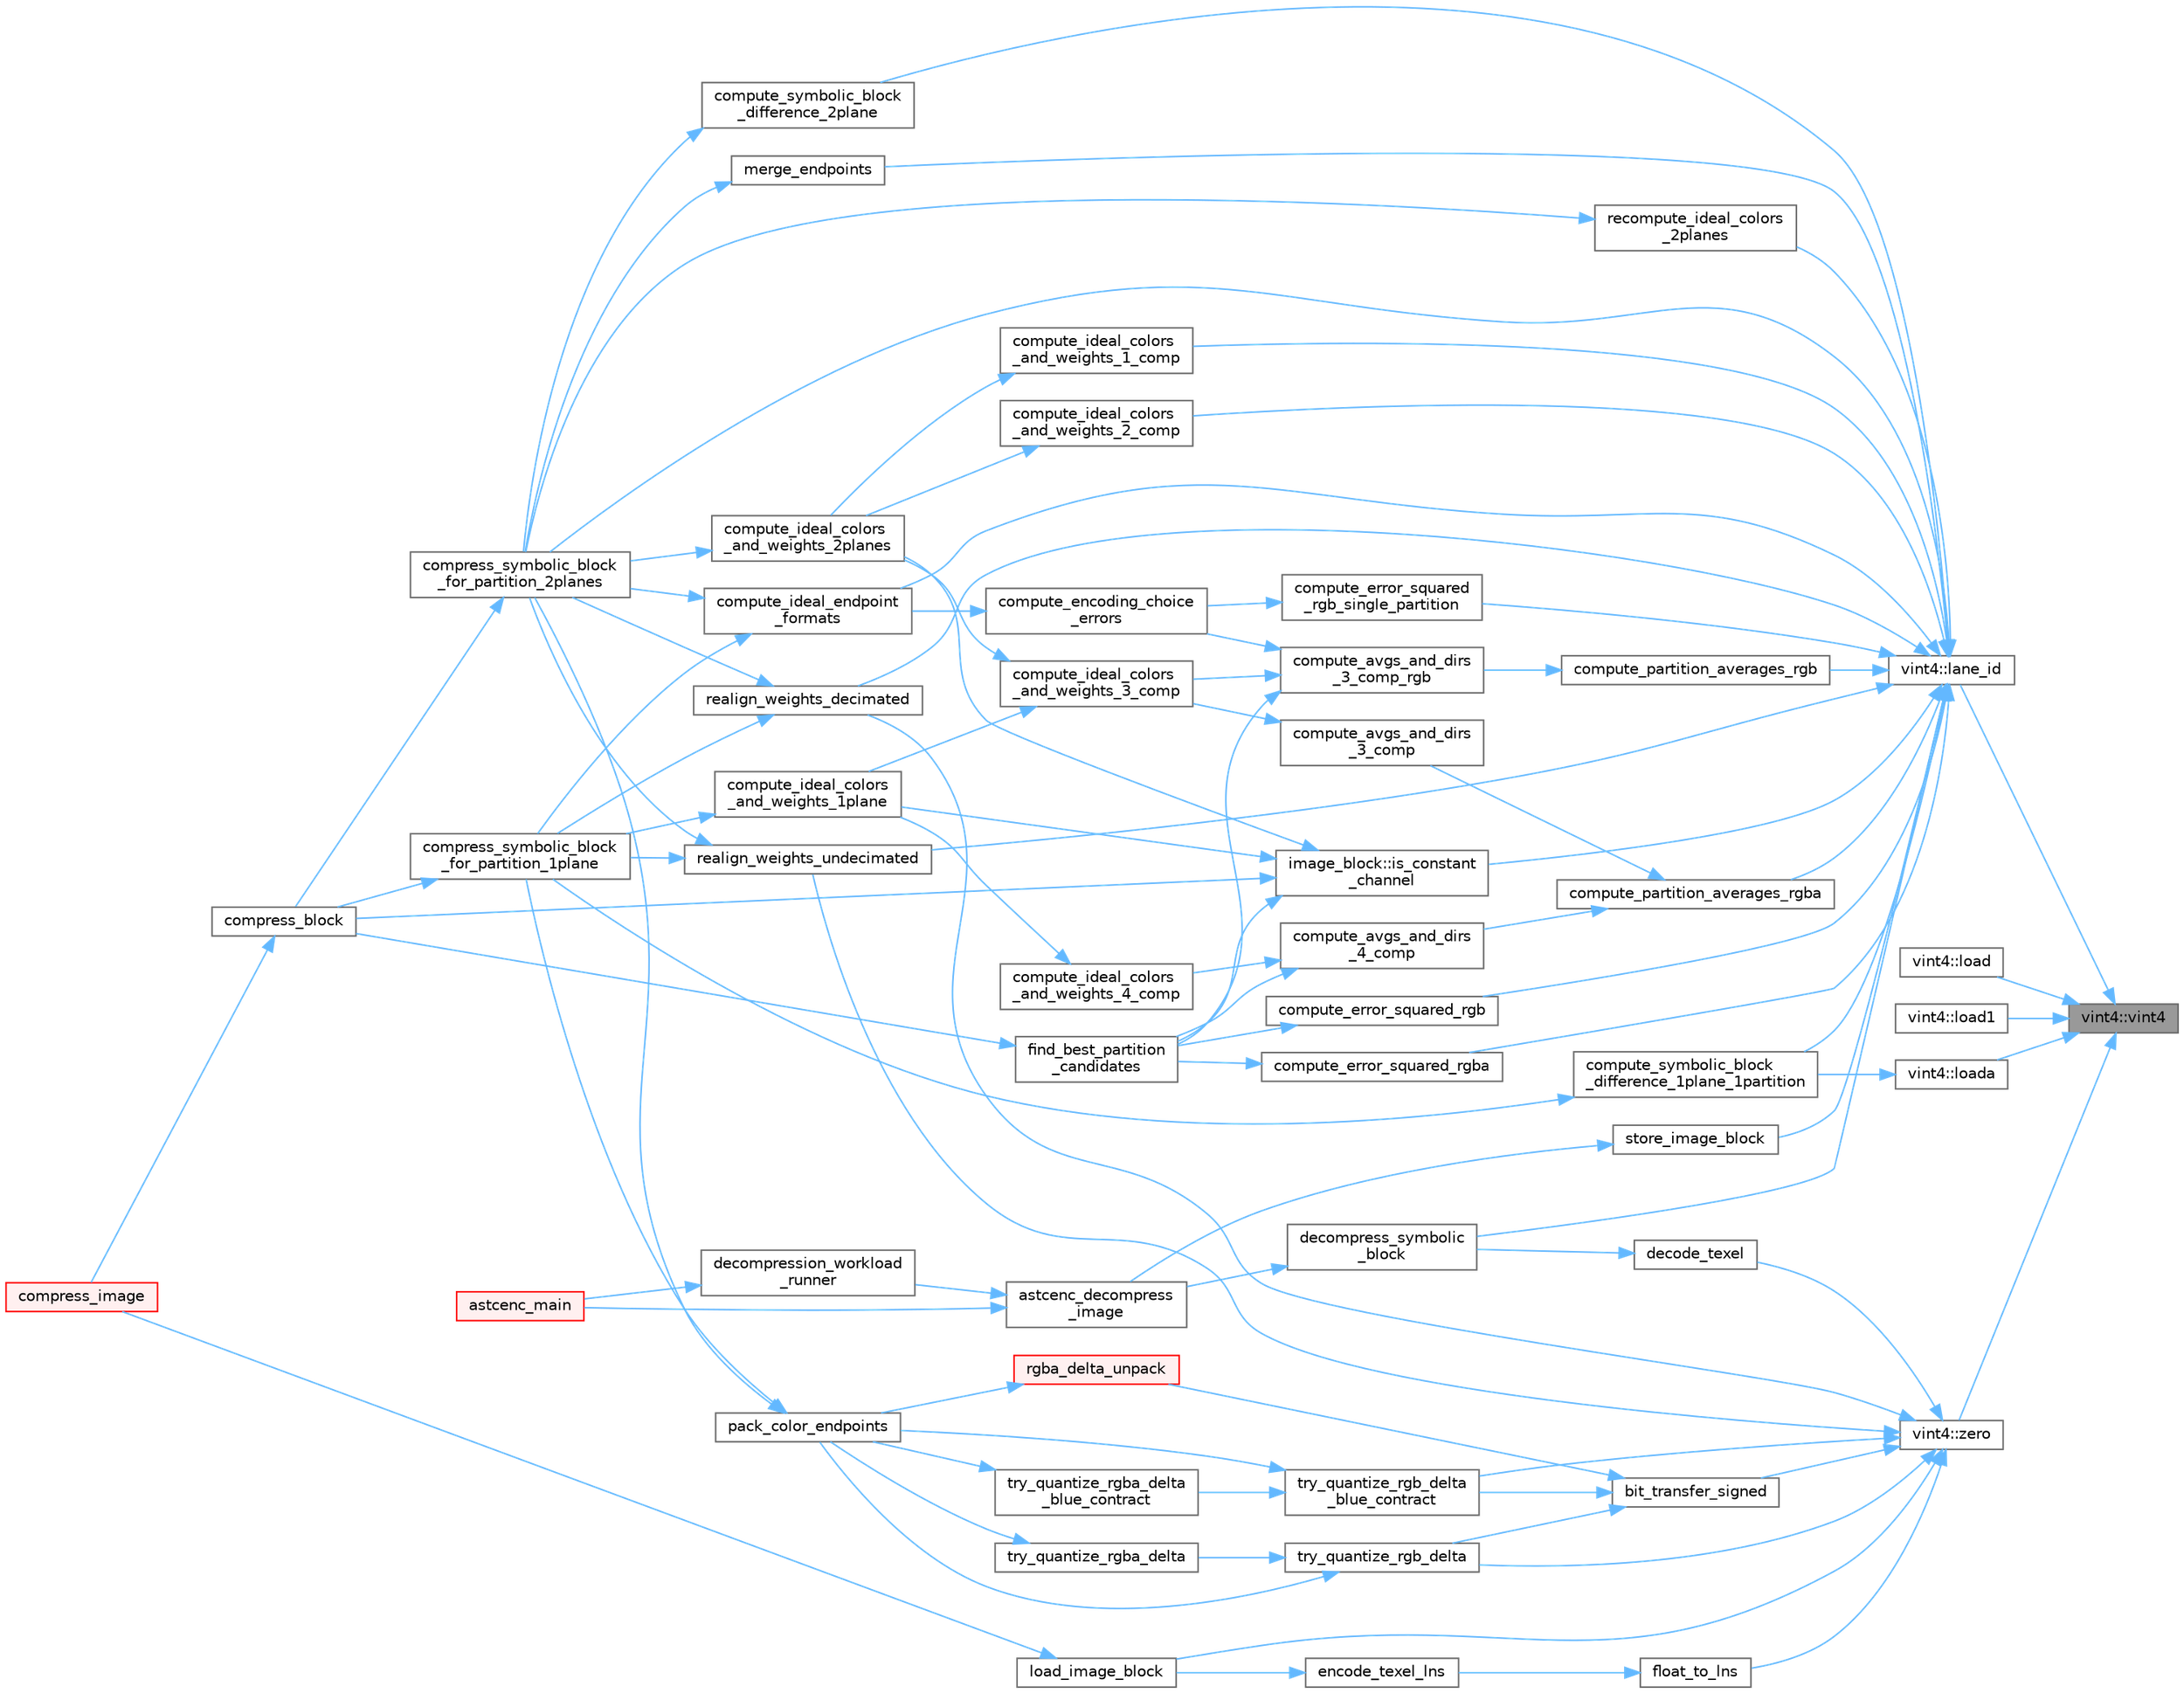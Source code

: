 digraph "vint4::vint4"
{
 // LATEX_PDF_SIZE
  bgcolor="transparent";
  edge [fontname=Helvetica,fontsize=10,labelfontname=Helvetica,labelfontsize=10];
  node [fontname=Helvetica,fontsize=10,shape=box,height=0.2,width=0.4];
  rankdir="RL";
  Node1 [id="Node000001",label="vint4::vint4",height=0.2,width=0.4,color="gray40", fillcolor="grey60", style="filled", fontcolor="black",tooltip="Construct from zero-initialized value."];
  Node1 -> Node2 [id="edge92_Node000001_Node000002",dir="back",color="steelblue1",style="solid",tooltip=" "];
  Node2 [id="Node000002",label="vint4::lane_id",height=0.2,width=0.4,color="grey40", fillcolor="white", style="filled",URL="$structvint4.html#a21e3d111e37da1aaaeb5ba21a831c863",tooltip="Factory that returns a vector containing the lane IDs."];
  Node2 -> Node3 [id="edge93_Node000002_Node000003",dir="back",color="steelblue1",style="solid",tooltip=" "];
  Node3 [id="Node000003",label="compress_symbolic_block\l_for_partition_2planes",height=0.2,width=0.4,color="grey40", fillcolor="white", style="filled",URL="$astcenc__compress__symbolic_8cpp.html#af11a976c8ea386db054bef472ce0667c",tooltip="Compress a block using a chosen partitioning and 2 planes of weights."];
  Node3 -> Node4 [id="edge94_Node000003_Node000004",dir="back",color="steelblue1",style="solid",tooltip=" "];
  Node4 [id="Node000004",label="compress_block",height=0.2,width=0.4,color="grey40", fillcolor="white", style="filled",URL="$astcenc__compress__symbolic_8cpp.html#a579b9a2ceeecda2fb3abe63b8311df1c",tooltip="Compress an image block into a physical block."];
  Node4 -> Node5 [id="edge95_Node000004_Node000005",dir="back",color="steelblue1",style="solid",tooltip=" "];
  Node5 [id="Node000005",label="compress_image",height=0.2,width=0.4,color="red", fillcolor="#FFF0F0", style="filled",URL="$astcenc__entry_8cpp.html#acbecfd32ce013d567cac16a877c20f42",tooltip="Compress an image, after any preflight has completed."];
  Node2 -> Node10 [id="edge96_Node000002_Node000010",dir="back",color="steelblue1",style="solid",tooltip=" "];
  Node10 [id="Node000010",label="compute_error_squared_rgb",height=0.2,width=0.4,color="grey40", fillcolor="white", style="filled",URL="$astcenc__averages__and__directions_8cpp.html#ac4a96475fb0074ef3fd0f08ea66de75e",tooltip="Compute the RGB error for uncorrelated and same chroma projections."];
  Node10 -> Node11 [id="edge97_Node000010_Node000011",dir="back",color="steelblue1",style="solid",tooltip=" "];
  Node11 [id="Node000011",label="find_best_partition\l_candidates",height=0.2,width=0.4,color="grey40", fillcolor="white", style="filled",URL="$astcenc__find__best__partitioning_8cpp.html#a7577b3047a3f9f0fe44fd579f5450630",tooltip="Find the best set of partitions to trial for a given block."];
  Node11 -> Node4 [id="edge98_Node000011_Node000004",dir="back",color="steelblue1",style="solid",tooltip=" "];
  Node2 -> Node12 [id="edge99_Node000002_Node000012",dir="back",color="steelblue1",style="solid",tooltip=" "];
  Node12 [id="Node000012",label="compute_error_squared\l_rgb_single_partition",height=0.2,width=0.4,color="grey40", fillcolor="white", style="filled",URL="$astcenc__pick__best__endpoint__format_8cpp.html#a118e8a2374bfd56b522a03f938b0f367",tooltip="Functions for finding best endpoint format."];
  Node12 -> Node13 [id="edge100_Node000012_Node000013",dir="back",color="steelblue1",style="solid",tooltip=" "];
  Node13 [id="Node000013",label="compute_encoding_choice\l_errors",height=0.2,width=0.4,color="grey40", fillcolor="white", style="filled",URL="$astcenc__pick__best__endpoint__format_8cpp.html#affc96d3eeffef962cd64307bf0b85590",tooltip="For a given set of input colors and partitioning determine endpoint encode errors."];
  Node13 -> Node14 [id="edge101_Node000013_Node000014",dir="back",color="steelblue1",style="solid",tooltip=" "];
  Node14 [id="Node000014",label="compute_ideal_endpoint\l_formats",height=0.2,width=0.4,color="grey40", fillcolor="white", style="filled",URL="$astcenc__pick__best__endpoint__format_8cpp.html#a81c7b68e8c7b82a5ff718f21bd4f3c35",tooltip="Identify, for each mode, which set of color endpoint produces the best result."];
  Node14 -> Node15 [id="edge102_Node000014_Node000015",dir="back",color="steelblue1",style="solid",tooltip=" "];
  Node15 [id="Node000015",label="compress_symbolic_block\l_for_partition_1plane",height=0.2,width=0.4,color="grey40", fillcolor="white", style="filled",URL="$astcenc__compress__symbolic_8cpp.html#af5f518a15600c71922e69267dea2db99",tooltip="Compress a block using a chosen partitioning and 1 plane of weights."];
  Node15 -> Node4 [id="edge103_Node000015_Node000004",dir="back",color="steelblue1",style="solid",tooltip=" "];
  Node14 -> Node3 [id="edge104_Node000014_Node000003",dir="back",color="steelblue1",style="solid",tooltip=" "];
  Node2 -> Node16 [id="edge105_Node000002_Node000016",dir="back",color="steelblue1",style="solid",tooltip=" "];
  Node16 [id="Node000016",label="compute_error_squared_rgba",height=0.2,width=0.4,color="grey40", fillcolor="white", style="filled",URL="$astcenc__averages__and__directions_8cpp.html#a2dec702033b002eaf4090eb47ce4ad21",tooltip="Compute the RGBA error for uncorrelated and same chroma projections."];
  Node16 -> Node11 [id="edge106_Node000016_Node000011",dir="back",color="steelblue1",style="solid",tooltip=" "];
  Node2 -> Node17 [id="edge107_Node000002_Node000017",dir="back",color="steelblue1",style="solid",tooltip=" "];
  Node17 [id="Node000017",label="compute_ideal_colors\l_and_weights_1_comp",height=0.2,width=0.4,color="grey40", fillcolor="white", style="filled",URL="$astcenc__ideal__endpoints__and__weights_8cpp.html#a3e9812129972c73914841ecc0f6a7e71",tooltip="Compute the ideal endpoints and weights for 1 color component."];
  Node17 -> Node18 [id="edge108_Node000017_Node000018",dir="back",color="steelblue1",style="solid",tooltip=" "];
  Node18 [id="Node000018",label="compute_ideal_colors\l_and_weights_2planes",height=0.2,width=0.4,color="grey40", fillcolor="white", style="filled",URL="$astcenc__ideal__endpoints__and__weights_8cpp.html#a52d3985007cfc83025661e0347bc00cc",tooltip="Compute ideal endpoint colors and weights for 2 planes of weights."];
  Node18 -> Node3 [id="edge109_Node000018_Node000003",dir="back",color="steelblue1",style="solid",tooltip=" "];
  Node2 -> Node19 [id="edge110_Node000002_Node000019",dir="back",color="steelblue1",style="solid",tooltip=" "];
  Node19 [id="Node000019",label="compute_ideal_colors\l_and_weights_2_comp",height=0.2,width=0.4,color="grey40", fillcolor="white", style="filled",URL="$astcenc__ideal__endpoints__and__weights_8cpp.html#ad96c399a873ddd142d4779b6aeb74b87",tooltip="Compute the ideal endpoints and weights for 2 color components."];
  Node19 -> Node18 [id="edge111_Node000019_Node000018",dir="back",color="steelblue1",style="solid",tooltip=" "];
  Node2 -> Node14 [id="edge112_Node000002_Node000014",dir="back",color="steelblue1",style="solid",tooltip=" "];
  Node2 -> Node20 [id="edge113_Node000002_Node000020",dir="back",color="steelblue1",style="solid",tooltip=" "];
  Node20 [id="Node000020",label="compute_partition_averages_rgb",height=0.2,width=0.4,color="grey40", fillcolor="white", style="filled",URL="$astcenc__averages__and__directions_8cpp.html#ac5429bc77cf39a7dba332af8fb14e093",tooltip="Functions for finding dominant direction of a set of colors."];
  Node20 -> Node21 [id="edge114_Node000020_Node000021",dir="back",color="steelblue1",style="solid",tooltip=" "];
  Node21 [id="Node000021",label="compute_avgs_and_dirs\l_3_comp_rgb",height=0.2,width=0.4,color="grey40", fillcolor="white", style="filled",URL="$astcenc__averages__and__directions_8cpp.html#a73936e5cf41b74f2b8d9b137a9d64253",tooltip="Compute averages and dominant directions for each partition in a 3 component texture."];
  Node21 -> Node13 [id="edge115_Node000021_Node000013",dir="back",color="steelblue1",style="solid",tooltip=" "];
  Node21 -> Node22 [id="edge116_Node000021_Node000022",dir="back",color="steelblue1",style="solid",tooltip=" "];
  Node22 [id="Node000022",label="compute_ideal_colors\l_and_weights_3_comp",height=0.2,width=0.4,color="grey40", fillcolor="white", style="filled",URL="$astcenc__ideal__endpoints__and__weights_8cpp.html#a7ec20ff2556f6357cc0754c13e841262",tooltip="Compute the ideal endpoints and weights for 3 color components."];
  Node22 -> Node23 [id="edge117_Node000022_Node000023",dir="back",color="steelblue1",style="solid",tooltip=" "];
  Node23 [id="Node000023",label="compute_ideal_colors\l_and_weights_1plane",height=0.2,width=0.4,color="grey40", fillcolor="white", style="filled",URL="$astcenc__ideal__endpoints__and__weights_8cpp.html#afa8cab65d4b6f0cbece52eec38aed523",tooltip="Compute ideal endpoint colors and weights for 1 plane of weights."];
  Node23 -> Node15 [id="edge118_Node000023_Node000015",dir="back",color="steelblue1",style="solid",tooltip=" "];
  Node22 -> Node18 [id="edge119_Node000022_Node000018",dir="back",color="steelblue1",style="solid",tooltip=" "];
  Node21 -> Node11 [id="edge120_Node000021_Node000011",dir="back",color="steelblue1",style="solid",tooltip=" "];
  Node2 -> Node24 [id="edge121_Node000002_Node000024",dir="back",color="steelblue1",style="solid",tooltip=" "];
  Node24 [id="Node000024",label="compute_partition_averages_rgba",height=0.2,width=0.4,color="grey40", fillcolor="white", style="filled",URL="$astcenc__averages__and__directions_8cpp.html#a83cf48552a7e8225358c7c43df24fd96",tooltip="Compute the average RGBA color of each partition."];
  Node24 -> Node25 [id="edge122_Node000024_Node000025",dir="back",color="steelblue1",style="solid",tooltip=" "];
  Node25 [id="Node000025",label="compute_avgs_and_dirs\l_3_comp",height=0.2,width=0.4,color="grey40", fillcolor="white", style="filled",URL="$astcenc__averages__and__directions_8cpp.html#a33f923c5a839af4f1d369a391183c384",tooltip="Compute averages and dominant directions for each partition in a 3 component texture."];
  Node25 -> Node22 [id="edge123_Node000025_Node000022",dir="back",color="steelblue1",style="solid",tooltip=" "];
  Node24 -> Node26 [id="edge124_Node000024_Node000026",dir="back",color="steelblue1",style="solid",tooltip=" "];
  Node26 [id="Node000026",label="compute_avgs_and_dirs\l_4_comp",height=0.2,width=0.4,color="grey40", fillcolor="white", style="filled",URL="$astcenc__averages__and__directions_8cpp.html#a00407861c2f0e767b64b1cb1bb7a27b6",tooltip="Compute averages and dominant directions for each partition in a 4 component texture."];
  Node26 -> Node27 [id="edge125_Node000026_Node000027",dir="back",color="steelblue1",style="solid",tooltip=" "];
  Node27 [id="Node000027",label="compute_ideal_colors\l_and_weights_4_comp",height=0.2,width=0.4,color="grey40", fillcolor="white", style="filled",URL="$astcenc__ideal__endpoints__and__weights_8cpp.html#a08aebec57ada3441207dce6a7a02797e",tooltip="Compute the ideal endpoints and weights for 4 color components."];
  Node27 -> Node23 [id="edge126_Node000027_Node000023",dir="back",color="steelblue1",style="solid",tooltip=" "];
  Node26 -> Node11 [id="edge127_Node000026_Node000011",dir="back",color="steelblue1",style="solid",tooltip=" "];
  Node2 -> Node28 [id="edge128_Node000002_Node000028",dir="back",color="steelblue1",style="solid",tooltip=" "];
  Node28 [id="Node000028",label="compute_symbolic_block\l_difference_1plane_1partition",height=0.2,width=0.4,color="grey40", fillcolor="white", style="filled",URL="$astcenc__decompress__symbolic_8cpp.html#aff8e27acd948a9cc5631d99c80906b2f",tooltip="Compute the error between a symbolic block and the original input data."];
  Node28 -> Node15 [id="edge129_Node000028_Node000015",dir="back",color="steelblue1",style="solid",tooltip=" "];
  Node2 -> Node29 [id="edge130_Node000002_Node000029",dir="back",color="steelblue1",style="solid",tooltip=" "];
  Node29 [id="Node000029",label="compute_symbolic_block\l_difference_2plane",height=0.2,width=0.4,color="grey40", fillcolor="white", style="filled",URL="$astcenc__decompress__symbolic_8cpp.html#a9c23f8373c9f5e708650b7c8e038b182",tooltip="Compute the error between a symbolic block and the original input data."];
  Node29 -> Node3 [id="edge131_Node000029_Node000003",dir="back",color="steelblue1",style="solid",tooltip=" "];
  Node2 -> Node30 [id="edge132_Node000002_Node000030",dir="back",color="steelblue1",style="solid",tooltip=" "];
  Node30 [id="Node000030",label="decompress_symbolic\l_block",height=0.2,width=0.4,color="grey40", fillcolor="white", style="filled",URL="$astcenc__decompress__symbolic_8cpp.html#a4a5f09c362972951a31e4d7ff918f89f",tooltip="Decompress a symbolic block in to an image block."];
  Node30 -> Node31 [id="edge133_Node000030_Node000031",dir="back",color="steelblue1",style="solid",tooltip=" "];
  Node31 [id="Node000031",label="astcenc_decompress\l_image",height=0.2,width=0.4,color="grey40", fillcolor="white", style="filled",URL="$astcenc__entry_8cpp.html#a062987fc41b9df7d34d8eb668f29eb21",tooltip="Decompress an image."];
  Node31 -> Node7 [id="edge134_Node000031_Node000007",dir="back",color="steelblue1",style="solid",tooltip=" "];
  Node7 [id="Node000007",label="astcenc_main",height=0.2,width=0.4,color="red", fillcolor="#FFF0F0", style="filled",URL="$astcenccli__toplevel_8cpp.html#a073d18880f24fd648661b01d2e20340e",tooltip="Application entry point."];
  Node31 -> Node32 [id="edge135_Node000031_Node000032",dir="back",color="steelblue1",style="solid",tooltip=" "];
  Node32 [id="Node000032",label="decompression_workload\l_runner",height=0.2,width=0.4,color="grey40", fillcolor="white", style="filled",URL="$astcenccli__toplevel_8cpp.html#a02c55a799cc33b39f9d733b1a7e91281",tooltip="Runner callback function for a decompression worker thread."];
  Node32 -> Node7 [id="edge136_Node000032_Node000007",dir="back",color="steelblue1",style="solid",tooltip=" "];
  Node2 -> Node33 [id="edge137_Node000002_Node000033",dir="back",color="steelblue1",style="solid",tooltip=" "];
  Node33 [id="Node000033",label="image_block::is_constant\l_channel",height=0.2,width=0.4,color="grey40", fillcolor="white", style="filled",URL="$structimage__block.html#ae3c0735355d378591db6cb7a011e381a",tooltip="Test if a single color channel is constant across the block."];
  Node33 -> Node4 [id="edge138_Node000033_Node000004",dir="back",color="steelblue1",style="solid",tooltip=" "];
  Node33 -> Node23 [id="edge139_Node000033_Node000023",dir="back",color="steelblue1",style="solid",tooltip=" "];
  Node33 -> Node18 [id="edge140_Node000033_Node000018",dir="back",color="steelblue1",style="solid",tooltip=" "];
  Node33 -> Node11 [id="edge141_Node000033_Node000011",dir="back",color="steelblue1",style="solid",tooltip=" "];
  Node2 -> Node34 [id="edge142_Node000002_Node000034",dir="back",color="steelblue1",style="solid",tooltip=" "];
  Node34 [id="Node000034",label="merge_endpoints",height=0.2,width=0.4,color="grey40", fillcolor="white", style="filled",URL="$astcenc__compress__symbolic_8cpp.html#a7a73021370668773ad84b7a2f6285023",tooltip="Functions to compress a symbolic block."];
  Node34 -> Node3 [id="edge143_Node000034_Node000003",dir="back",color="steelblue1",style="solid",tooltip=" "];
  Node2 -> Node35 [id="edge144_Node000002_Node000035",dir="back",color="steelblue1",style="solid",tooltip=" "];
  Node35 [id="Node000035",label="realign_weights_decimated",height=0.2,width=0.4,color="grey40", fillcolor="white", style="filled",URL="$astcenc__compress__symbolic_8cpp.html#af80747ee43aa6fda579161376205c294",tooltip="Attempt to improve weights given a chosen configuration."];
  Node35 -> Node15 [id="edge145_Node000035_Node000015",dir="back",color="steelblue1",style="solid",tooltip=" "];
  Node35 -> Node3 [id="edge146_Node000035_Node000003",dir="back",color="steelblue1",style="solid",tooltip=" "];
  Node2 -> Node36 [id="edge147_Node000002_Node000036",dir="back",color="steelblue1",style="solid",tooltip=" "];
  Node36 [id="Node000036",label="realign_weights_undecimated",height=0.2,width=0.4,color="grey40", fillcolor="white", style="filled",URL="$astcenc__compress__symbolic_8cpp.html#a91e5fa530ba0e492b85132e416a5ddf4",tooltip="Attempt to improve weights given a chosen configuration."];
  Node36 -> Node15 [id="edge148_Node000036_Node000015",dir="back",color="steelblue1",style="solid",tooltip=" "];
  Node36 -> Node3 [id="edge149_Node000036_Node000003",dir="back",color="steelblue1",style="solid",tooltip=" "];
  Node2 -> Node37 [id="edge150_Node000002_Node000037",dir="back",color="steelblue1",style="solid",tooltip=" "];
  Node37 [id="Node000037",label="recompute_ideal_colors\l_2planes",height=0.2,width=0.4,color="grey40", fillcolor="white", style="filled",URL="$astcenc__ideal__endpoints__and__weights_8cpp.html#afb3c455470bef24f48d7815bb78bb569",tooltip="For a given 2 plane weight set recompute the endpoint colors."];
  Node37 -> Node3 [id="edge151_Node000037_Node000003",dir="back",color="steelblue1",style="solid",tooltip=" "];
  Node2 -> Node38 [id="edge152_Node000002_Node000038",dir="back",color="steelblue1",style="solid",tooltip=" "];
  Node38 [id="Node000038",label="store_image_block",height=0.2,width=0.4,color="grey40", fillcolor="white", style="filled",URL="$astcenc__image_8cpp.html#a987bc85f97f6168e6c99aa60879622f5",tooltip="Store a single image block to the output image."];
  Node38 -> Node31 [id="edge153_Node000038_Node000031",dir="back",color="steelblue1",style="solid",tooltip=" "];
  Node1 -> Node39 [id="edge154_Node000001_Node000039",dir="back",color="steelblue1",style="solid",tooltip=" "];
  Node39 [id="Node000039",label="vint4::load",height=0.2,width=0.4,color="grey40", fillcolor="white", style="filled",URL="$structvint4.html#ab899bfb3323ffa799403172941113a7e",tooltip="Factory that returns a vector loaded from unaligned memory."];
  Node1 -> Node40 [id="edge155_Node000001_Node000040",dir="back",color="steelblue1",style="solid",tooltip=" "];
  Node40 [id="Node000040",label="vint4::load1",height=0.2,width=0.4,color="grey40", fillcolor="white", style="filled",URL="$structvint4.html#a6f52405cb589874ed1d669cdcb60dac5",tooltip="Factory that returns a replicated scalar loaded from memory."];
  Node1 -> Node41 [id="edge156_Node000001_Node000041",dir="back",color="steelblue1",style="solid",tooltip=" "];
  Node41 [id="Node000041",label="vint4::loada",height=0.2,width=0.4,color="grey40", fillcolor="white", style="filled",URL="$structvint4.html#aea20d19d7588a0f79acc5895e07ed4e8",tooltip="Factory that returns a vector loaded from 16B aligned memory."];
  Node41 -> Node28 [id="edge157_Node000041_Node000028",dir="back",color="steelblue1",style="solid",tooltip=" "];
  Node1 -> Node42 [id="edge158_Node000001_Node000042",dir="back",color="steelblue1",style="solid",tooltip=" "];
  Node42 [id="Node000042",label="vint4::zero",height=0.2,width=0.4,color="grey40", fillcolor="white", style="filled",URL="$structvint4.html#a9dfa1c40a3c4dbc0858567dc629a80b8",tooltip="Factory that returns a vector of zeros."];
  Node42 -> Node43 [id="edge159_Node000042_Node000043",dir="back",color="steelblue1",style="solid",tooltip=" "];
  Node43 [id="Node000043",label="bit_transfer_signed",height=0.2,width=0.4,color="grey40", fillcolor="white", style="filled",URL="$astcenc__vecmathlib__common__4_8h.html#acaab0374259bd298c1282e6a0b84bc8f",tooltip="Apply signed bit transfer."];
  Node43 -> Node44 [id="edge160_Node000043_Node000044",dir="back",color="steelblue1",style="solid",tooltip=" "];
  Node44 [id="Node000044",label="rgba_delta_unpack",height=0.2,width=0.4,color="red", fillcolor="#FFF0F0", style="filled",URL="$astcenc__color__unquantize_8cpp.html#abb9e5b31fe822e7e3ab0757f1989a321",tooltip="Unpack an LDR RGBA color that uses delta encoding."];
  Node44 -> Node45 [id="edge161_Node000044_Node000045",dir="back",color="steelblue1",style="solid",tooltip=" "];
  Node45 [id="Node000045",label="pack_color_endpoints",height=0.2,width=0.4,color="grey40", fillcolor="white", style="filled",URL="$astcenc__color__quantize_8cpp.html#ab9f9b564c57688af1f8fc1d9e000af81",tooltip="Pack a single pair of color endpoints as effectively as possible."];
  Node45 -> Node15 [id="edge162_Node000045_Node000015",dir="back",color="steelblue1",style="solid",tooltip=" "];
  Node45 -> Node3 [id="edge163_Node000045_Node000003",dir="back",color="steelblue1",style="solid",tooltip=" "];
  Node43 -> Node52 [id="edge164_Node000043_Node000052",dir="back",color="steelblue1",style="solid",tooltip=" "];
  Node52 [id="Node000052",label="try_quantize_rgb_delta",height=0.2,width=0.4,color="grey40", fillcolor="white", style="filled",URL="$astcenc__color__quantize_8cpp.html#a6b7ee442b1e9da4ac693000c4f805c7b",tooltip="Try to quantize an LDR RGB color using delta encoding."];
  Node52 -> Node45 [id="edge165_Node000052_Node000045",dir="back",color="steelblue1",style="solid",tooltip=" "];
  Node52 -> Node53 [id="edge166_Node000052_Node000053",dir="back",color="steelblue1",style="solid",tooltip=" "];
  Node53 [id="Node000053",label="try_quantize_rgba_delta",height=0.2,width=0.4,color="grey40", fillcolor="white", style="filled",URL="$astcenc__color__quantize_8cpp.html#af4d400b2fd9235d069b8e71966cb1246",tooltip="Try to quantize an LDR RGBA color using delta encoding."];
  Node53 -> Node45 [id="edge167_Node000053_Node000045",dir="back",color="steelblue1",style="solid",tooltip=" "];
  Node43 -> Node54 [id="edge168_Node000043_Node000054",dir="back",color="steelblue1",style="solid",tooltip=" "];
  Node54 [id="Node000054",label="try_quantize_rgb_delta\l_blue_contract",height=0.2,width=0.4,color="grey40", fillcolor="white", style="filled",URL="$astcenc__color__quantize_8cpp.html#aedceeace1416ce23b9a934ce87f96c3c",tooltip="Try to quantize an LDR RGB color using delta encoding and blue-contraction."];
  Node54 -> Node45 [id="edge169_Node000054_Node000045",dir="back",color="steelblue1",style="solid",tooltip=" "];
  Node54 -> Node55 [id="edge170_Node000054_Node000055",dir="back",color="steelblue1",style="solid",tooltip=" "];
  Node55 [id="Node000055",label="try_quantize_rgba_delta\l_blue_contract",height=0.2,width=0.4,color="grey40", fillcolor="white", style="filled",URL="$astcenc__color__quantize_8cpp.html#a6e41c12d083ec9f3d9028ea35f13f18f",tooltip="Try to quantize an LDR RGBA color using delta and blue contract encoding."];
  Node55 -> Node45 [id="edge171_Node000055_Node000045",dir="back",color="steelblue1",style="solid",tooltip=" "];
  Node42 -> Node56 [id="edge172_Node000042_Node000056",dir="back",color="steelblue1",style="solid",tooltip=" "];
  Node56 [id="Node000056",label="decode_texel",height=0.2,width=0.4,color="grey40", fillcolor="white", style="filled",URL="$astcenc__decompress__symbolic_8cpp.html#a9389a206914c0bbd0cb8a5d065dc56fe",tooltip="Convert integer color value into a float value for the decoder."];
  Node56 -> Node30 [id="edge173_Node000056_Node000030",dir="back",color="steelblue1",style="solid",tooltip=" "];
  Node42 -> Node57 [id="edge174_Node000042_Node000057",dir="back",color="steelblue1",style="solid",tooltip=" "];
  Node57 [id="Node000057",label="float_to_lns",height=0.2,width=0.4,color="grey40", fillcolor="white", style="filled",URL="$astcenc__vecmathlib_8h.html#a31e34e7d35ae75fd745c6d9117d7eabb",tooltip="Convert float to 16-bit LNS."];
  Node57 -> Node58 [id="edge175_Node000057_Node000058",dir="back",color="steelblue1",style="solid",tooltip=" "];
  Node58 [id="Node000058",label="encode_texel_lns",height=0.2,width=0.4,color="grey40", fillcolor="white", style="filled",URL="$astcenc__image_8cpp.html#ab1928a8877d97e7fca94c20dff6d3326",tooltip="Encode a texel that includes at least some HDR LNS texels."];
  Node58 -> Node59 [id="edge176_Node000058_Node000059",dir="back",color="steelblue1",style="solid",tooltip=" "];
  Node59 [id="Node000059",label="load_image_block",height=0.2,width=0.4,color="grey40", fillcolor="white", style="filled",URL="$astcenc__image_8cpp.html#ac38601dc2481e26c57906255523f7262",tooltip="Load a single image block from the input image."];
  Node59 -> Node5 [id="edge177_Node000059_Node000005",dir="back",color="steelblue1",style="solid",tooltip=" "];
  Node42 -> Node59 [id="edge178_Node000042_Node000059",dir="back",color="steelblue1",style="solid",tooltip=" "];
  Node42 -> Node35 [id="edge179_Node000042_Node000035",dir="back",color="steelblue1",style="solid",tooltip=" "];
  Node42 -> Node36 [id="edge180_Node000042_Node000036",dir="back",color="steelblue1",style="solid",tooltip=" "];
  Node42 -> Node52 [id="edge181_Node000042_Node000052",dir="back",color="steelblue1",style="solid",tooltip=" "];
  Node42 -> Node54 [id="edge182_Node000042_Node000054",dir="back",color="steelblue1",style="solid",tooltip=" "];
}
